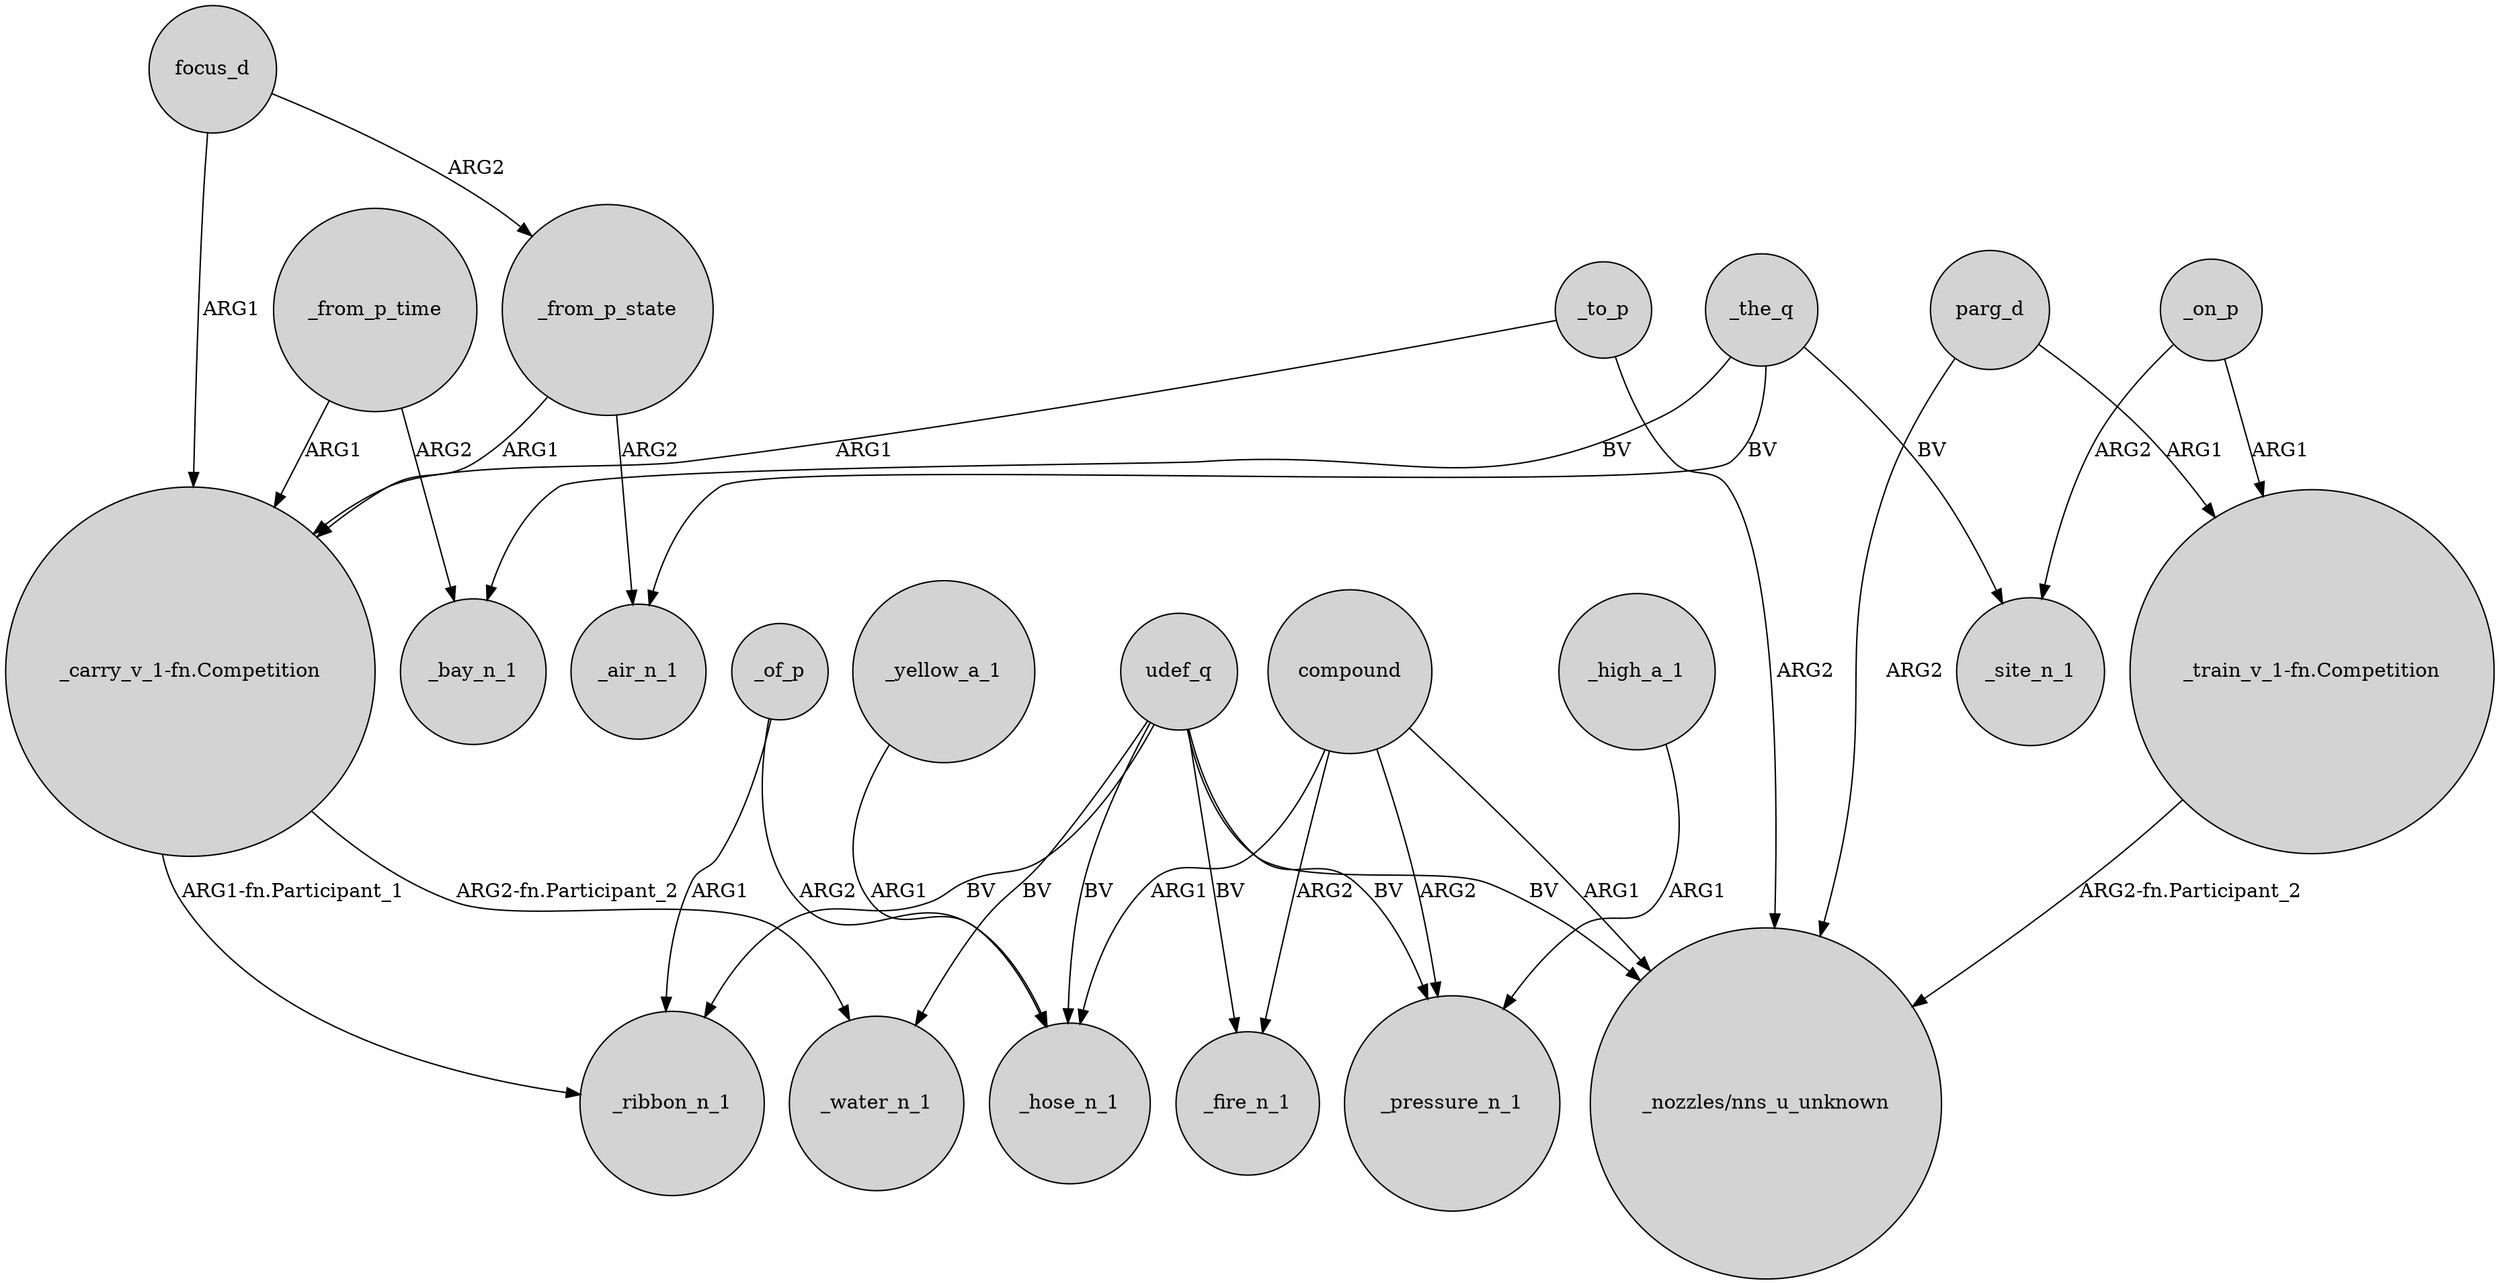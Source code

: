 digraph {
	node [shape=circle style=filled]
	_the_q -> _site_n_1 [label=BV]
	_of_p -> _ribbon_n_1 [label=ARG1]
	_high_a_1 -> _pressure_n_1 [label=ARG1]
	udef_q -> _hose_n_1 [label=BV]
	"_train_v_1-fn.Competition" -> "_nozzles/nns_u_unknown" [label="ARG2-fn.Participant_2"]
	parg_d -> "_nozzles/nns_u_unknown" [label=ARG2]
	"_carry_v_1-fn.Competition" -> _water_n_1 [label="ARG2-fn.Participant_2"]
	_to_p -> "_carry_v_1-fn.Competition" [label=ARG1]
	_on_p -> _site_n_1 [label=ARG2]
	parg_d -> "_train_v_1-fn.Competition" [label=ARG1]
	udef_q -> _water_n_1 [label=BV]
	compound -> _hose_n_1 [label=ARG1]
	udef_q -> _pressure_n_1 [label=BV]
	_to_p -> "_nozzles/nns_u_unknown" [label=ARG2]
	compound -> _fire_n_1 [label=ARG2]
	_from_p_state -> "_carry_v_1-fn.Competition" [label=ARG1]
	compound -> _pressure_n_1 [label=ARG2]
	_from_p_state -> _air_n_1 [label=ARG2]
	compound -> "_nozzles/nns_u_unknown" [label=ARG1]
	udef_q -> _ribbon_n_1 [label=BV]
	focus_d -> "_carry_v_1-fn.Competition" [label=ARG1]
	focus_d -> _from_p_state [label=ARG2]
	_of_p -> _hose_n_1 [label=ARG2]
	_the_q -> _bay_n_1 [label=BV]
	udef_q -> _fire_n_1 [label=BV]
	_from_p_time -> _bay_n_1 [label=ARG2]
	udef_q -> "_nozzles/nns_u_unknown" [label=BV]
	_yellow_a_1 -> _hose_n_1 [label=ARG1]
	_the_q -> _air_n_1 [label=BV]
	"_carry_v_1-fn.Competition" -> _ribbon_n_1 [label="ARG1-fn.Participant_1"]
	_on_p -> "_train_v_1-fn.Competition" [label=ARG1]
	_from_p_time -> "_carry_v_1-fn.Competition" [label=ARG1]
}
